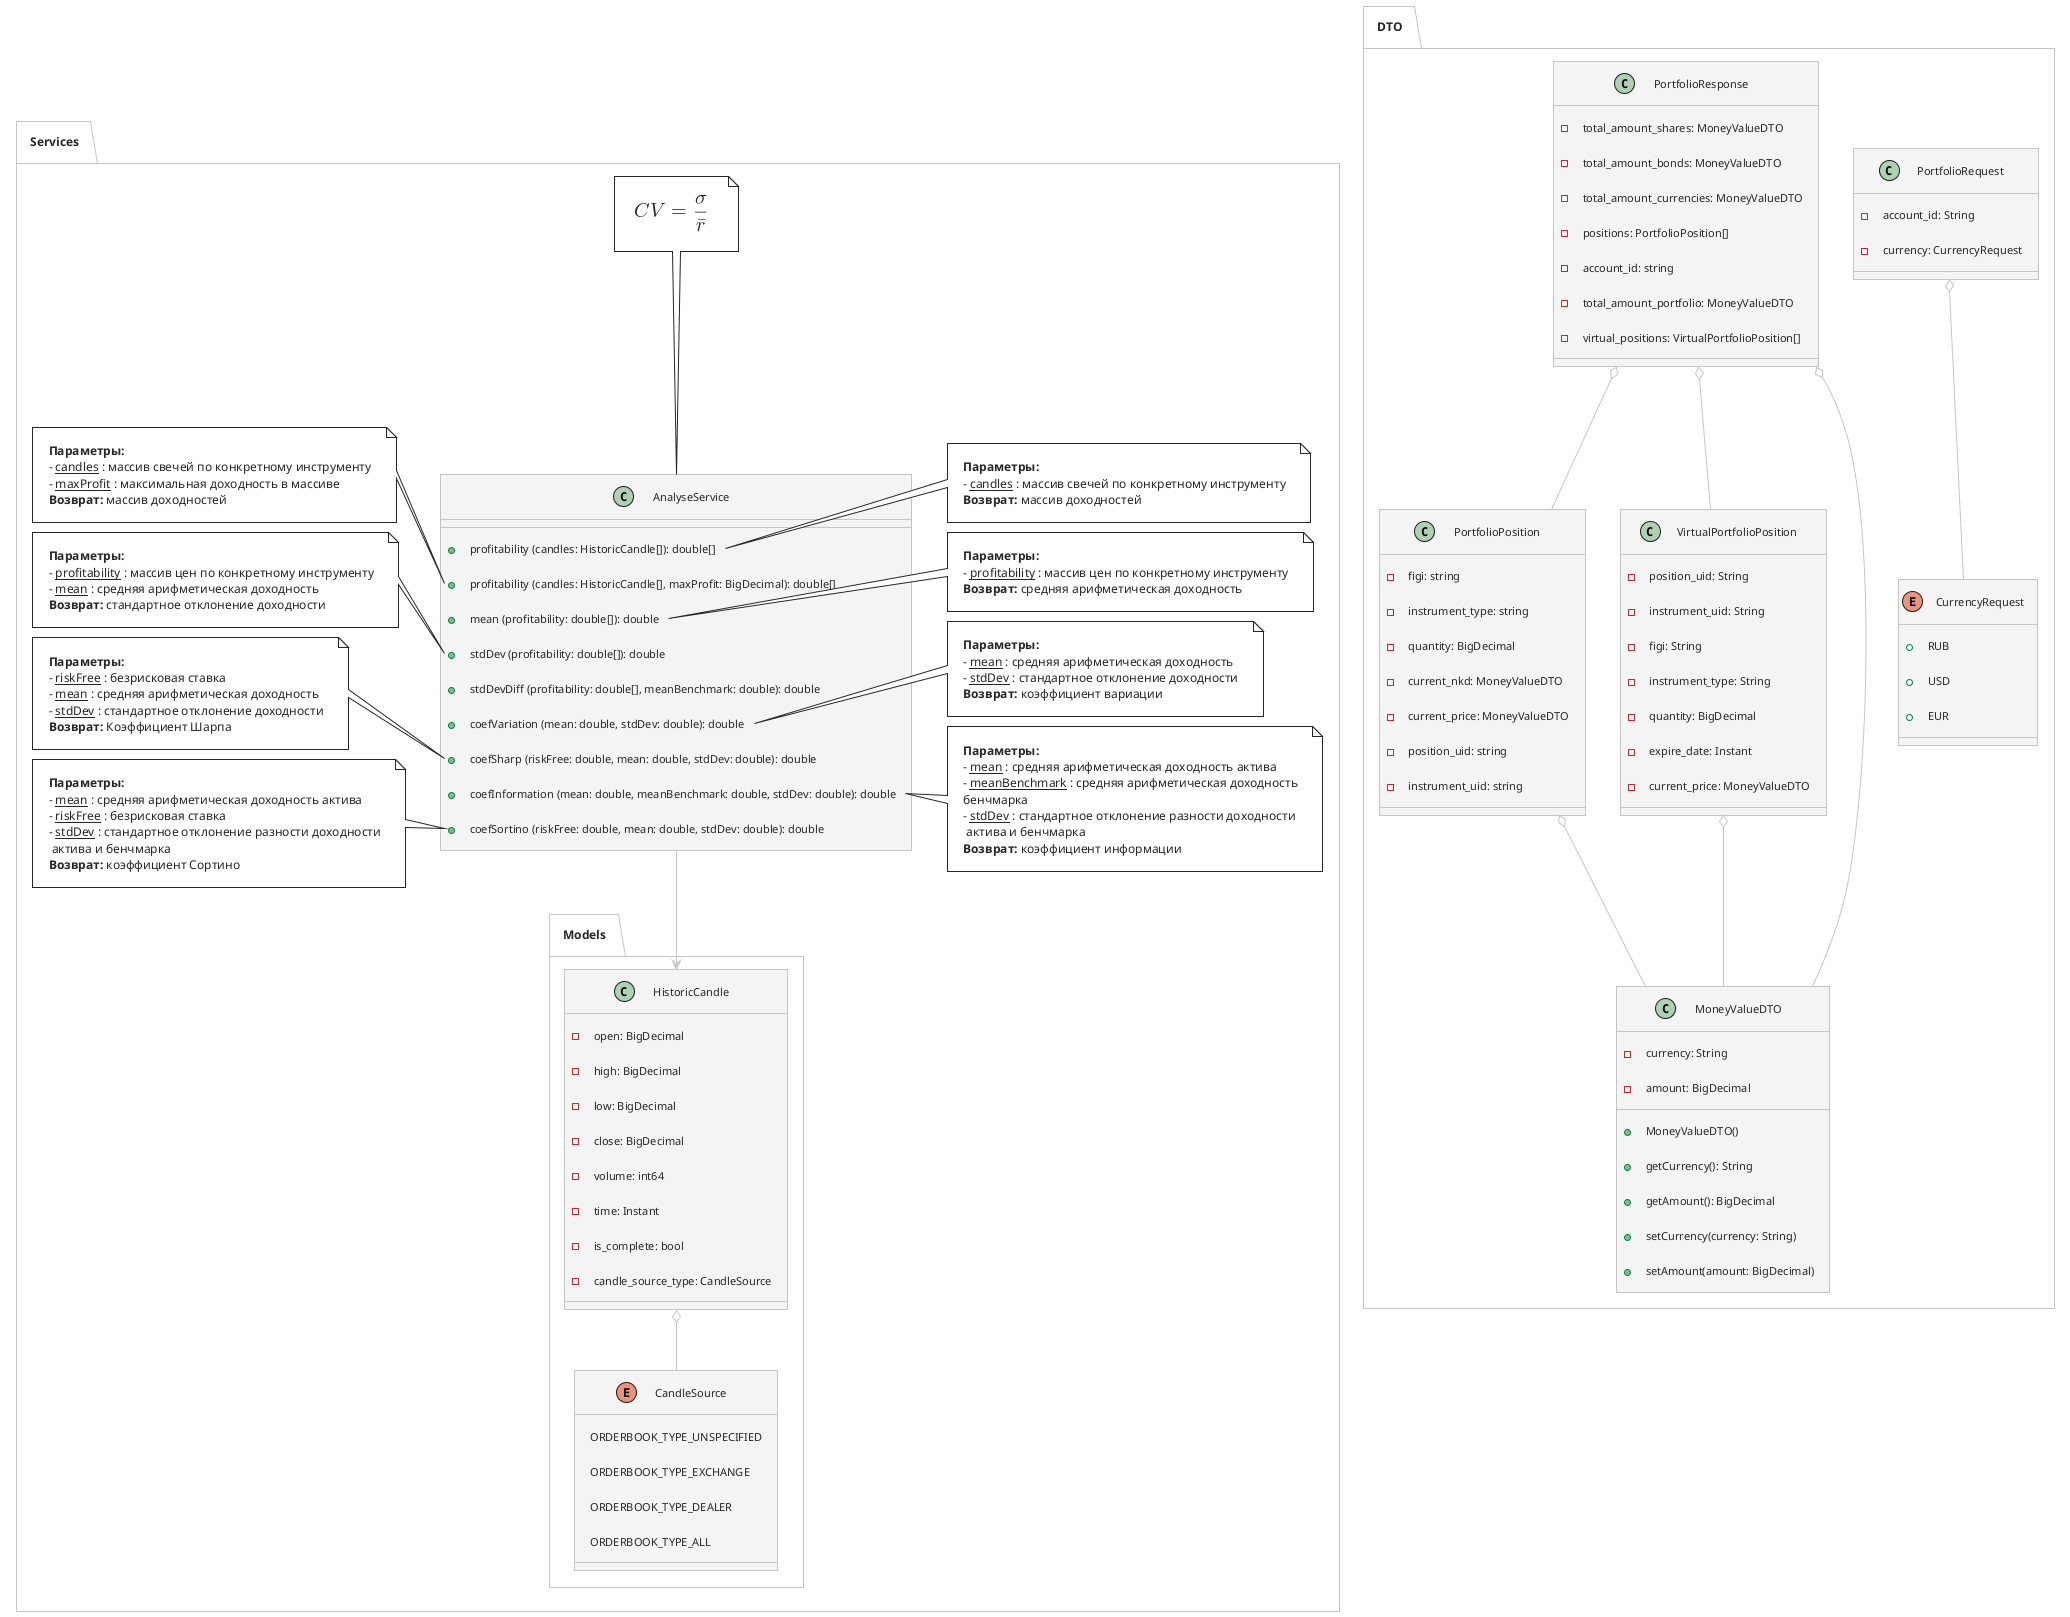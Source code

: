 @startuml
'https://plantuml.com/class-diagram
!theme carbon-gray

package "DTO" {
    class PortfolioRequest {
        - account_id: String
        - currency: CurrencyRequest
    }
    enum CurrencyRequest {
        + RUB
        + USD
        + EUR
    }
    class PortfolioResponse {
        - total_amount_shares: MoneyValueDTO
        - total_amount_bonds: MoneyValueDTO
'        - total_amount_etf: MoneyValueDTO
        - total_amount_currencies: MoneyValueDTO
'        - total_amount_futures: MoneyValueDTO
'        - expected_yield: BigDecimal
        - positions: PortfolioPosition[]
        - account_id: string
'        - total_amount_options: MoneyValueDTO
'        - total_amount_sp: MoneyValueDTO
        - total_amount_portfolio: MoneyValueDTO
        - virtual_positions: VirtualPortfolioPosition[]
    }
    class PortfolioPosition {
        - figi: string
        - instrument_type: string
        - quantity: BigDecimal
'        - average_position_price: MoneyValueDTO
'        - expected_yield: BigDecimal
        - current_nkd: MoneyValueDTO
'        - average_position_price_pt: BigDecimal
        - current_price: MoneyValueDTO
'        - average_position_price_fifo: MoneyValueDTO
'        - blocked: bool
'        - blocked_lots: BigDecimal
        - position_uid: string
        - instrument_uid: string
'        - var_margin: MoneyValueDTO
'        - expected_yield_fifo: BigDecimal
    }
    class VirtualPortfolioPosition {
        - position_uid: String
        - instrument_uid: String
        - figi: String
        - instrument_type: String
        - quantity: BigDecimal
'        - average_position_price: MoneyValueDTO
'        - expected_yield: BigDecimal
'        - expected_yield_fifo: BigDecimal
        - expire_date: Instant
        - current_price: MoneyValueDTO
'        - average_position_price_fifo: MoneyValueDTO
    }
    class MoneyValueDTO {
        - currency: String
        - amount: BigDecimal
        + MoneyValueDTO()
        + getCurrency(): String
        + getAmount(): BigDecimal
        + setCurrency(currency: String)
        + setAmount(amount: BigDecimal)
    }

    PortfolioResponse o-- MoneyValueDTO
    PortfolioResponse o-- PortfolioPosition
    PortfolioPosition o-- MoneyValueDTO
    PortfolioRequest o-- CurrencyRequest
    PortfolioResponse o-- VirtualPortfolioPosition
    VirtualPortfolioPosition o-- MoneyValueDTO
}

package "Services" {
    class AnalyseService {
        + profitability (candles: HistoricCandle[]): double[]
        + profitability (candles: HistoricCandle[], maxProfit: BigDecimal): double[]
        + mean (profitability: double[]): double
        + stdDev (profitability: double[]): double
        + stdDevDiff (profitability: double[], meanBenchmark: double): double
        + coefVariation (mean: double, stdDev: double): double
        + coefSharp (riskFree: double, mean: double, stdDev: double): double
        + coefInformation (mean: double, meanBenchmark: double, stdDev: double): double
        + coefSortino (riskFree: double, mean: double, stdDev: double): double
    }
    note right of AnalyseService::profitability
        <b>Параметры:</b>
        - <u>candles</u> : массив свечей по конкретному инструменту
        <b>Возврат:</b> массив доходностей
    end note
    note left of AnalyseService::"profitability (candles: HistoricCandle[], maxProfit: BigDecimal): double[]"
        <b>Параметры:</b>
        - <u>candles</u> : массив свечей по конкретному инструменту
        - <u>maxProfit</u> : максимальная доходность в массиве
        <b>Возврат:</b> массив доходностей
    end note
    note right of AnalyseService::mean
        <b>Параметры:</b>
        - <u>profitability</u> : массив цен по конкретному инструменту
        <b>Возврат:</b> средняя арифметическая доходность
    end note
    note left of AnalyseService::stdDev
        <b>Параметры:</b>
        - <u>profitability</u> : массив цен по конкретному инструменту
        - <u>mean</u> : средняя арифметическая доходность
        <b>Возврат:</b> стандартное отклонение доходности
    end note
    note right of AnalyseService::coefVariation
        <b>Параметры:</b>
        - <u>mean</u> : средняя арифметическая доходность
        - <u>stdDev</u> : стандартное отклонение доходности
        <b>Возврат:</b> коэффициент вариации
    end note
    note left of AnalyseService::coefSharp
        <b>Параметры:</b>
        - <u>riskFree</u> : безрисковая ставка
        - <u>mean</u> : средняя арифметическая доходность
        - <u>stdDev</u> : стандартное отклонение доходности
        <b>Возврат:</b> Коэффициент Шарпа
    end note
    note right of AnalyseService::coefInformation
        <b>Параметры:</b>
        - <u>mean</u> : средняя арифметическая доходность актива
        - <u>meanBenchmark</u> : средняя арифметическая доходность
        бенчмарка
        - <u>stdDev</u> : стандартное отклонение разности доходности
         актива и бенчмарка
        <b>Возврат:</b> коэффициент информации
    end note
    note left of AnalyseService::coefSortino
        <b>Параметры:</b>
        - <u>mean</u> : средняя арифметическая доходность актива
        - <u>riskFree</u> : безрисковая ставка
        - <u>stdDev</u> : стандартное отклонение разности доходности
         актива и бенчмарка
        <b>Возврат:</b> коэффициент Сортино
    end note

    AnalyseService --> Models.HistoricCandle

    note top of AnalyseService
        <latex>$CV=\frac{\sigma}{\bar{r}}$</latex>
    end note

    package "Models" {
        class HistoricCandle {
            - open: BigDecimal
            - high: BigDecimal
            - low: BigDecimal
            - close: BigDecimal
            - volume: int64
            - time: Instant
            - is_complete: bool
            - candle_source_type: CandleSource
        }
        enum CandleSource {
            ORDERBOOK_TYPE_UNSPECIFIED
            ORDERBOOK_TYPE_EXCHANGE
            ORDERBOOK_TYPE_DEALER
            ORDERBOOK_TYPE_ALL
        }
        HistoricCandle o-- CandleSource
    }
}



'package "Old DTO" {
'    class GetLastPricesRequest {
'        - figi: String[]
'        - instrument_id: String[]
'        - last_price_type: LastPriceType
'        +GetLastPricesRequest()
'    }
'    class GetLastPricesResponse {
'        - last_prices: LastPrice[]
'        + GetLastPricesResponse()
'    }
'    class LastPrice {
'        - figi: string
'        - price: BigDecimal
'        - time: Instant
'        - instrument_uid: string
'        - last_price_type: LastPriceType
'        + LastPrice()
'    }
'
'    enum LastPriceType {
'        + LAST_PRICE_UNSPECIFIED
'        + LAST_PRICE_EXCHANGE
'        + LAST_PRICE_DEALER
'    }
'
'    GetLastPricesRequest o-- LastPriceType
'    GetLastPricesResponse o-- LastPrice
'    LastPrice o-- LastPriceType
'}



@enduml